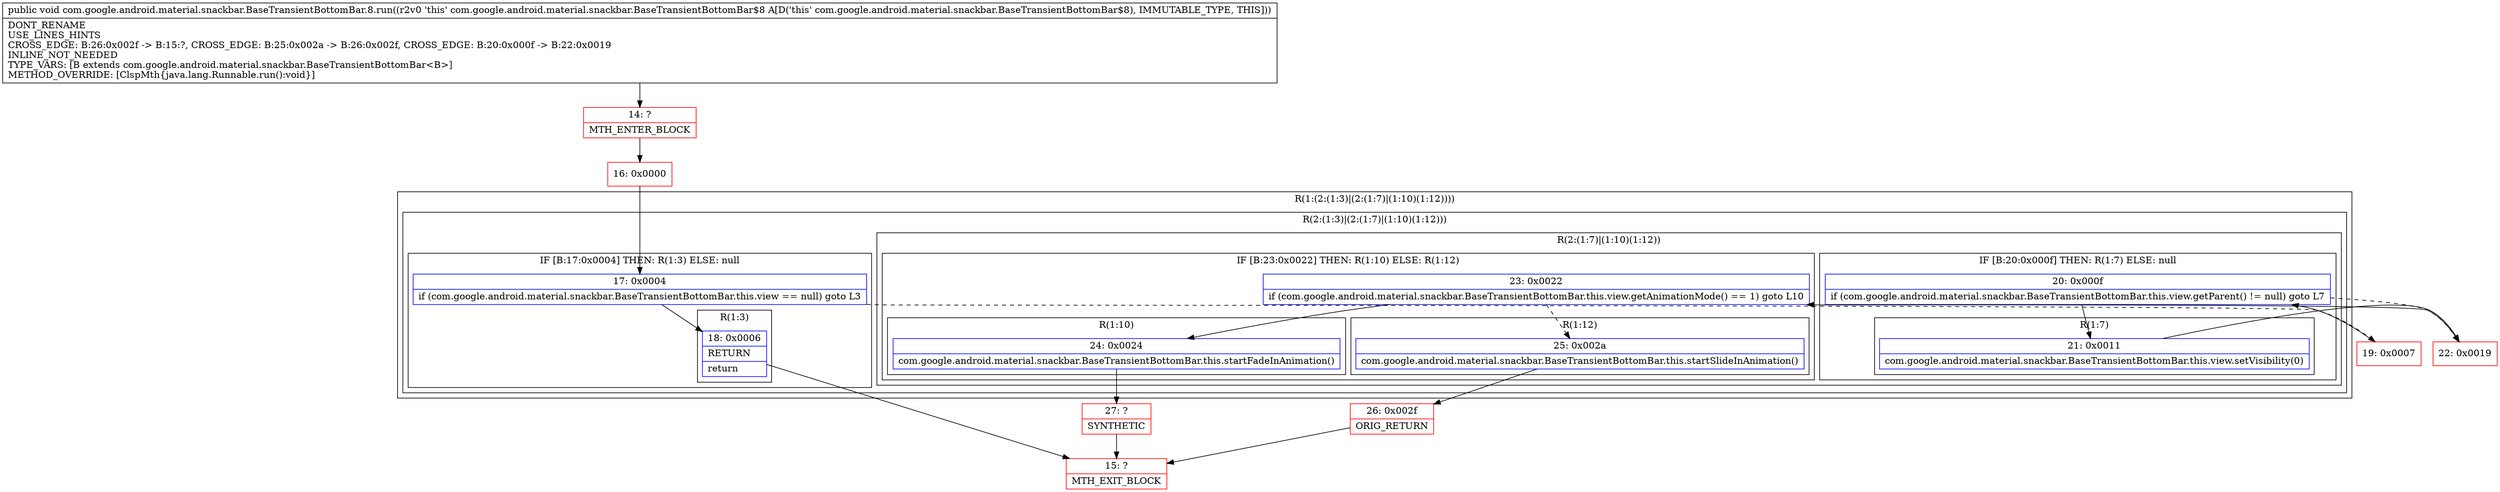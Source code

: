 digraph "CFG forcom.google.android.material.snackbar.BaseTransientBottomBar.8.run()V" {
subgraph cluster_Region_1650891534 {
label = "R(1:(2:(1:3)|(2:(1:7)|(1:10)(1:12))))";
node [shape=record,color=blue];
subgraph cluster_Region_1328935916 {
label = "R(2:(1:3)|(2:(1:7)|(1:10)(1:12)))";
node [shape=record,color=blue];
subgraph cluster_IfRegion_1530869703 {
label = "IF [B:17:0x0004] THEN: R(1:3) ELSE: null";
node [shape=record,color=blue];
Node_17 [shape=record,label="{17\:\ 0x0004|if (com.google.android.material.snackbar.BaseTransientBottomBar.this.view == null) goto L3\l}"];
subgraph cluster_Region_963579236 {
label = "R(1:3)";
node [shape=record,color=blue];
Node_18 [shape=record,label="{18\:\ 0x0006|RETURN\l|return\l}"];
}
}
subgraph cluster_Region_1862754220 {
label = "R(2:(1:7)|(1:10)(1:12))";
node [shape=record,color=blue];
subgraph cluster_IfRegion_265124659 {
label = "IF [B:20:0x000f] THEN: R(1:7) ELSE: null";
node [shape=record,color=blue];
Node_20 [shape=record,label="{20\:\ 0x000f|if (com.google.android.material.snackbar.BaseTransientBottomBar.this.view.getParent() != null) goto L7\l}"];
subgraph cluster_Region_770630658 {
label = "R(1:7)";
node [shape=record,color=blue];
Node_21 [shape=record,label="{21\:\ 0x0011|com.google.android.material.snackbar.BaseTransientBottomBar.this.view.setVisibility(0)\l}"];
}
}
subgraph cluster_IfRegion_1823197430 {
label = "IF [B:23:0x0022] THEN: R(1:10) ELSE: R(1:12)";
node [shape=record,color=blue];
Node_23 [shape=record,label="{23\:\ 0x0022|if (com.google.android.material.snackbar.BaseTransientBottomBar.this.view.getAnimationMode() == 1) goto L10\l}"];
subgraph cluster_Region_964952304 {
label = "R(1:10)";
node [shape=record,color=blue];
Node_24 [shape=record,label="{24\:\ 0x0024|com.google.android.material.snackbar.BaseTransientBottomBar.this.startFadeInAnimation()\l}"];
}
subgraph cluster_Region_1567940624 {
label = "R(1:12)";
node [shape=record,color=blue];
Node_25 [shape=record,label="{25\:\ 0x002a|com.google.android.material.snackbar.BaseTransientBottomBar.this.startSlideInAnimation()\l}"];
}
}
}
}
}
Node_14 [shape=record,color=red,label="{14\:\ ?|MTH_ENTER_BLOCK\l}"];
Node_16 [shape=record,color=red,label="{16\:\ 0x0000}"];
Node_15 [shape=record,color=red,label="{15\:\ ?|MTH_EXIT_BLOCK\l}"];
Node_19 [shape=record,color=red,label="{19\:\ 0x0007}"];
Node_22 [shape=record,color=red,label="{22\:\ 0x0019}"];
Node_27 [shape=record,color=red,label="{27\:\ ?|SYNTHETIC\l}"];
Node_26 [shape=record,color=red,label="{26\:\ 0x002f|ORIG_RETURN\l}"];
MethodNode[shape=record,label="{public void com.google.android.material.snackbar.BaseTransientBottomBar.8.run((r2v0 'this' com.google.android.material.snackbar.BaseTransientBottomBar$8 A[D('this' com.google.android.material.snackbar.BaseTransientBottomBar$8), IMMUTABLE_TYPE, THIS]))  | DONT_RENAME\lUSE_LINES_HINTS\lCROSS_EDGE: B:26:0x002f \-\> B:15:?, CROSS_EDGE: B:25:0x002a \-\> B:26:0x002f, CROSS_EDGE: B:20:0x000f \-\> B:22:0x0019\lINLINE_NOT_NEEDED\lTYPE_VARS: [B extends com.google.android.material.snackbar.BaseTransientBottomBar\<B\>]\lMETHOD_OVERRIDE: [ClspMth\{java.lang.Runnable.run():void\}]\l}"];
MethodNode -> Node_14;Node_17 -> Node_18;
Node_17 -> Node_19[style=dashed];
Node_18 -> Node_15;
Node_20 -> Node_21;
Node_20 -> Node_22[style=dashed];
Node_21 -> Node_22;
Node_23 -> Node_24;
Node_23 -> Node_25[style=dashed];
Node_24 -> Node_27;
Node_25 -> Node_26;
Node_14 -> Node_16;
Node_16 -> Node_17;
Node_19 -> Node_20;
Node_22 -> Node_23;
Node_27 -> Node_15;
Node_26 -> Node_15;
}

